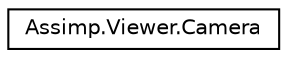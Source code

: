 digraph "Graphical Class Hierarchy"
{
  edge [fontname="Helvetica",fontsize="10",labelfontname="Helvetica",labelfontsize="10"];
  node [fontname="Helvetica",fontsize="10",shape=record];
  rankdir="LR";
  Node1 [label="Assimp.Viewer.Camera",height=0.2,width=0.4,color="black", fillcolor="white", style="filled",URL="$class_assimp_1_1_viewer_1_1_camera.html"];
}
